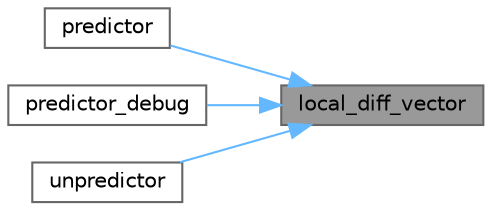 digraph "local_diff_vector"
{
 // LATEX_PDF_SIZE
  bgcolor="transparent";
  edge [fontname=Helvetica,fontsize=10,labelfontname=Helvetica,labelfontsize=10];
  node [fontname=Helvetica,fontsize=10,shape=box,height=0.2,width=0.4];
  rankdir="RL";
  Node1 [id="Node000001",label="local_diff_vector",height=0.2,width=0.4,color="gray40", fillcolor="grey60", style="filled", fontcolor="black",tooltip=" "];
  Node1 -> Node2 [id="edge7_Node000001_Node000002",dir="back",color="steelblue1",style="solid",tooltip=" "];
  Node2 [id="Node000002",label="predictor",height=0.2,width=0.4,color="grey40", fillcolor="white", style="filled",URL="$d0/d0c/namespacecompression.html#a11e878c5de785af8c9c14a5a86a0354d",tooltip=" "];
  Node1 -> Node3 [id="edge8_Node000001_Node000003",dir="back",color="steelblue1",style="solid",tooltip=" "];
  Node3 [id="Node000003",label="predictor_debug",height=0.2,width=0.4,color="grey40", fillcolor="white", style="filled",URL="$d0/d0c/namespacecompression.html#ae875711385174553f6db26923ce85874",tooltip=" "];
  Node1 -> Node4 [id="edge9_Node000001_Node000004",dir="back",color="steelblue1",style="solid",tooltip=" "];
  Node4 [id="Node000004",label="unpredictor",height=0.2,width=0.4,color="grey40", fillcolor="white", style="filled",URL="$d0/d0c/namespacecompression.html#a6ac9172b17fab1182e21fbc228069437",tooltip=" "];
}

